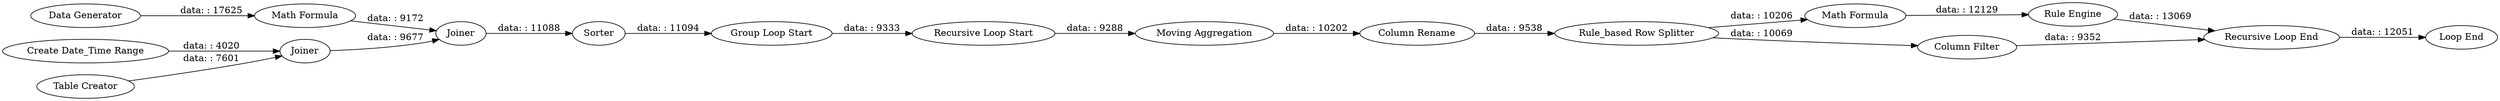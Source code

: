 digraph {
	"371362787868117683_15" [label="Moving Aggregation"]
	"371362787868117683_29" [label="Recursive Loop End"]
	"371362787868117683_13" [label="Group Loop Start"]
	"-5954111837361109315_8" [label=Sorter]
	"371362787868117683_27" [label="Rule_based Row Splitter"]
	"-5954111837361109315_6" [label="Math Formula"]
	"371362787868117683_30" [label="Rule Engine"]
	"-5954111837361109315_3" [label="Create Date_Time Range"]
	"371362787868117683_16" [label="Column Rename"]
	"-5954111837361109315_4" [label=Joiner]
	"-5954111837361109315_1" [label="Table Creator"]
	"371362787868117683_35" [label="Math Formula"]
	"-5954111837361109315_5" [label="Data Generator"]
	"-5954111837361109315_7" [label=Joiner]
	"371362787868117683_36" [label="Loop End"]
	"371362787868117683_28" [label="Recursive Loop Start"]
	"371362787868117683_31" [label="Column Filter"]
	"371362787868117683_29" -> "371362787868117683_36" [label="data: : 12051"]
	"371362787868117683_13" -> "371362787868117683_28" [label="data: : 9333"]
	"-5954111837361109315_7" -> "-5954111837361109315_8" [label="data: : 11088"]
	"371362787868117683_28" -> "371362787868117683_15" [label="data: : 9288"]
	"-5954111837361109315_8" -> "371362787868117683_13" [label="data: : 11094"]
	"371362787868117683_30" -> "371362787868117683_29" [label="data: : 13069"]
	"-5954111837361109315_3" -> "-5954111837361109315_4" [label="data: : 4020"]
	"-5954111837361109315_1" -> "-5954111837361109315_4" [label="data: : 7601"]
	"371362787868117683_27" -> "371362787868117683_31" [label="data: : 10069"]
	"371362787868117683_16" -> "371362787868117683_27" [label="data: : 9538"]
	"371362787868117683_35" -> "371362787868117683_30" [label="data: : 12129"]
	"371362787868117683_15" -> "371362787868117683_16" [label="data: : 10202"]
	"-5954111837361109315_4" -> "-5954111837361109315_7" [label="data: : 9677"]
	"-5954111837361109315_5" -> "-5954111837361109315_6" [label="data: : 17625"]
	"371362787868117683_27" -> "371362787868117683_35" [label="data: : 10206"]
	"371362787868117683_31" -> "371362787868117683_29" [label="data: : 9352"]
	"-5954111837361109315_6" -> "-5954111837361109315_7" [label="data: : 9172"]
	rankdir=LR
}
